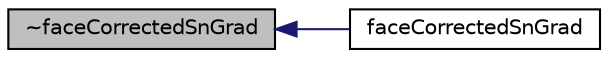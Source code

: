 digraph "~faceCorrectedSnGrad"
{
  bgcolor="transparent";
  edge [fontname="Helvetica",fontsize="10",labelfontname="Helvetica",labelfontsize="10"];
  node [fontname="Helvetica",fontsize="10",shape=record];
  rankdir="LR";
  Node1 [label="~faceCorrectedSnGrad",height=0.2,width=0.4,color="black", fillcolor="grey75", style="filled", fontcolor="black"];
  Node1 -> Node2 [dir="back",color="midnightblue",fontsize="10",style="solid",fontname="Helvetica"];
  Node2 [label="faceCorrectedSnGrad",height=0.2,width=0.4,color="black",URL="$a00727.html#a512b18b01f32f71e6f11fed053d337c7",tooltip="Construct from mesh and data stream. "];
}

